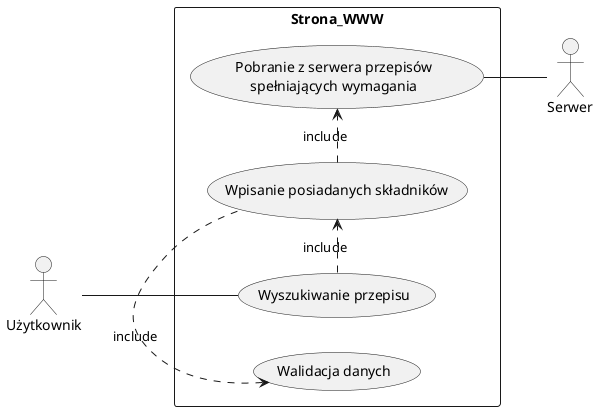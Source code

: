 @startuml

left to right direction

skinparam PackageStyle rectangle

actor Użytkownik

actor Serwer 



rectangle Strona_WWW {
    (Wyszukiwanie przepisu) as (wp)
    (Wpisanie posiadanych składników) as (wps)
    (Pobranie z serwera przepisów\nspełniających wymagania) as (pzspsw)
    (Walidacja danych) as (wd)

    Użytkownik -- (wp)
    (wp) .> (wps) : include
    (wps) .l.> (wd) : include
    (wps) .> (pzspsw) : include
    (pzspsw)  -- Serwer

}



@enduml
